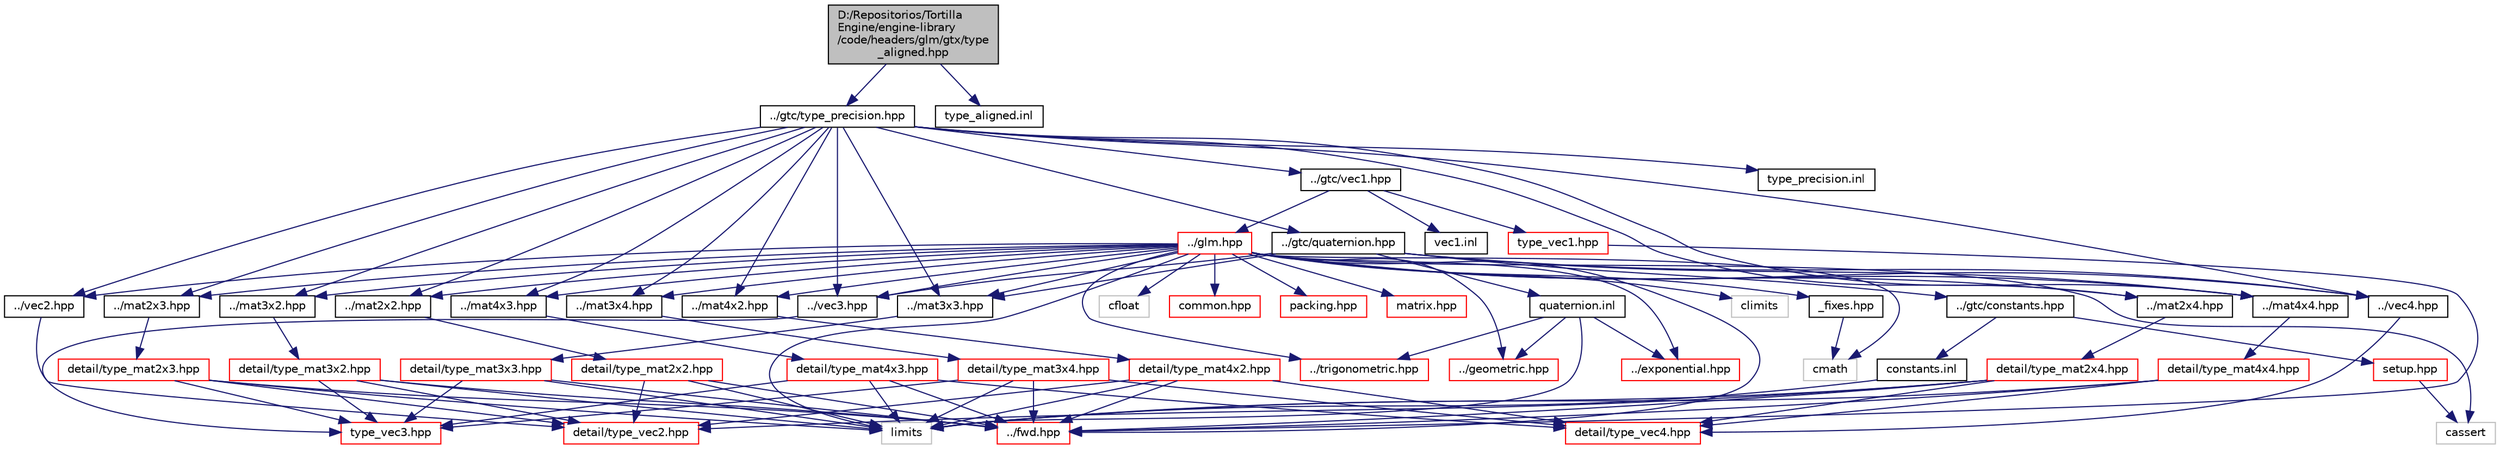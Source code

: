 digraph "D:/Repositorios/TortillaEngine/engine-library/code/headers/glm/gtx/type_aligned.hpp"
{
 // LATEX_PDF_SIZE
  edge [fontname="Helvetica",fontsize="10",labelfontname="Helvetica",labelfontsize="10"];
  node [fontname="Helvetica",fontsize="10",shape=record];
  Node1 [label="D:/Repositorios/Tortilla\lEngine/engine-library\l/code/headers/glm/gtx/type\l_aligned.hpp",height=0.2,width=0.4,color="black", fillcolor="grey75", style="filled", fontcolor="black",tooltip=" "];
  Node1 -> Node2 [color="midnightblue",fontsize="10",style="solid",fontname="Helvetica"];
  Node2 [label="../gtc/type_precision.hpp",height=0.2,width=0.4,color="black", fillcolor="white", style="filled",URL="$type__precision_8hpp.html",tooltip=" "];
  Node2 -> Node3 [color="midnightblue",fontsize="10",style="solid",fontname="Helvetica"];
  Node3 [label="../gtc/quaternion.hpp",height=0.2,width=0.4,color="black", fillcolor="white", style="filled",URL="$gtc_2quaternion_8hpp.html",tooltip=" "];
  Node3 -> Node4 [color="midnightblue",fontsize="10",style="solid",fontname="Helvetica"];
  Node4 [label="../mat3x3.hpp",height=0.2,width=0.4,color="black", fillcolor="white", style="filled",URL="$mat3x3_8hpp.html",tooltip=" "];
  Node4 -> Node5 [color="midnightblue",fontsize="10",style="solid",fontname="Helvetica"];
  Node5 [label="detail/type_mat3x3.hpp",height=0.2,width=0.4,color="red", fillcolor="white", style="filled",URL="$type__mat3x3_8hpp.html",tooltip=" "];
  Node5 -> Node6 [color="midnightblue",fontsize="10",style="solid",fontname="Helvetica"];
  Node6 [label="../fwd.hpp",height=0.2,width=0.4,color="red", fillcolor="white", style="filled",URL="$fwd_8hpp.html",tooltip=" "];
  Node5 -> Node16 [color="midnightblue",fontsize="10",style="solid",fontname="Helvetica"];
  Node16 [label="type_vec3.hpp",height=0.2,width=0.4,color="red", fillcolor="white", style="filled",URL="$type__vec3_8hpp.html",tooltip=" "];
  Node5 -> Node18 [color="midnightblue",fontsize="10",style="solid",fontname="Helvetica"];
  Node18 [label="limits",height=0.2,width=0.4,color="grey75", fillcolor="white", style="filled",tooltip=" "];
  Node3 -> Node49 [color="midnightblue",fontsize="10",style="solid",fontname="Helvetica"];
  Node49 [label="../mat4x4.hpp",height=0.2,width=0.4,color="black", fillcolor="white", style="filled",URL="$mat4x4_8hpp.html",tooltip=" "];
  Node49 -> Node50 [color="midnightblue",fontsize="10",style="solid",fontname="Helvetica"];
  Node50 [label="detail/type_mat4x4.hpp",height=0.2,width=0.4,color="red", fillcolor="white", style="filled",URL="$type__mat4x4_8hpp.html",tooltip=" "];
  Node50 -> Node6 [color="midnightblue",fontsize="10",style="solid",fontname="Helvetica"];
  Node50 -> Node26 [color="midnightblue",fontsize="10",style="solid",fontname="Helvetica"];
  Node26 [label="detail/type_vec4.hpp",height=0.2,width=0.4,color="red", fillcolor="white", style="filled",URL="$type__vec4_8hpp.html",tooltip=" "];
  Node50 -> Node18 [color="midnightblue",fontsize="10",style="solid",fontname="Helvetica"];
  Node3 -> Node24 [color="midnightblue",fontsize="10",style="solid",fontname="Helvetica"];
  Node24 [label="../vec3.hpp",height=0.2,width=0.4,color="black", fillcolor="white", style="filled",URL="$vec3_8hpp.html",tooltip=" "];
  Node24 -> Node16 [color="midnightblue",fontsize="10",style="solid",fontname="Helvetica"];
  Node3 -> Node25 [color="midnightblue",fontsize="10",style="solid",fontname="Helvetica"];
  Node25 [label="../vec4.hpp",height=0.2,width=0.4,color="black", fillcolor="white", style="filled",URL="$vec4_8hpp.html",tooltip=" "];
  Node25 -> Node26 [color="midnightblue",fontsize="10",style="solid",fontname="Helvetica"];
  Node3 -> Node67 [color="midnightblue",fontsize="10",style="solid",fontname="Helvetica"];
  Node67 [label="../gtc/constants.hpp",height=0.2,width=0.4,color="black", fillcolor="white", style="filled",URL="$constants_8hpp.html",tooltip=" "];
  Node67 -> Node8 [color="midnightblue",fontsize="10",style="solid",fontname="Helvetica"];
  Node8 [label="setup.hpp",height=0.2,width=0.4,color="red", fillcolor="white", style="filled",URL="$setup_8hpp.html",tooltip=" "];
  Node8 -> Node9 [color="midnightblue",fontsize="10",style="solid",fontname="Helvetica"];
  Node9 [label="cassert",height=0.2,width=0.4,color="grey75", fillcolor="white", style="filled",tooltip=" "];
  Node67 -> Node68 [color="midnightblue",fontsize="10",style="solid",fontname="Helvetica"];
  Node68 [label="constants.inl",height=0.2,width=0.4,color="black", fillcolor="white", style="filled",URL="$constants_8inl.html",tooltip=" "];
  Node68 -> Node18 [color="midnightblue",fontsize="10",style="solid",fontname="Helvetica"];
  Node3 -> Node69 [color="midnightblue",fontsize="10",style="solid",fontname="Helvetica"];
  Node69 [label="quaternion.inl",height=0.2,width=0.4,color="black", fillcolor="white", style="filled",URL="$gtc_2quaternion_8inl.html",tooltip=" "];
  Node69 -> Node70 [color="midnightblue",fontsize="10",style="solid",fontname="Helvetica"];
  Node70 [label="../trigonometric.hpp",height=0.2,width=0.4,color="red", fillcolor="white", style="filled",URL="$trigonometric_8hpp.html",tooltip=" "];
  Node69 -> Node53 [color="midnightblue",fontsize="10",style="solid",fontname="Helvetica"];
  Node53 [label="../geometric.hpp",height=0.2,width=0.4,color="red", fillcolor="white", style="filled",URL="$geometric_8hpp.html",tooltip=" "];
  Node69 -> Node73 [color="midnightblue",fontsize="10",style="solid",fontname="Helvetica"];
  Node73 [label="../exponential.hpp",height=0.2,width=0.4,color="red", fillcolor="white", style="filled",URL="$exponential_8hpp.html",tooltip=" "];
  Node69 -> Node18 [color="midnightblue",fontsize="10",style="solid",fontname="Helvetica"];
  Node2 -> Node74 [color="midnightblue",fontsize="10",style="solid",fontname="Helvetica"];
  Node74 [label="../gtc/vec1.hpp",height=0.2,width=0.4,color="black", fillcolor="white", style="filled",URL="$vec1_8hpp.html",tooltip=" "];
  Node74 -> Node75 [color="midnightblue",fontsize="10",style="solid",fontname="Helvetica"];
  Node75 [label="../glm.hpp",height=0.2,width=0.4,color="red", fillcolor="white", style="filled",URL="$glm_8hpp.html",tooltip=" "];
  Node75 -> Node65 [color="midnightblue",fontsize="10",style="solid",fontname="Helvetica"];
  Node65 [label="_fixes.hpp",height=0.2,width=0.4,color="black", fillcolor="white", style="filled",URL="$__fixes_8hpp.html",tooltip=" "];
  Node65 -> Node59 [color="midnightblue",fontsize="10",style="solid",fontname="Helvetica"];
  Node59 [label="cmath",height=0.2,width=0.4,color="grey75", fillcolor="white", style="filled",tooltip=" "];
  Node75 -> Node59 [color="midnightblue",fontsize="10",style="solid",fontname="Helvetica"];
  Node75 -> Node76 [color="midnightblue",fontsize="10",style="solid",fontname="Helvetica"];
  Node76 [label="climits",height=0.2,width=0.4,color="grey75", fillcolor="white", style="filled",tooltip=" "];
  Node75 -> Node77 [color="midnightblue",fontsize="10",style="solid",fontname="Helvetica"];
  Node77 [label="cfloat",height=0.2,width=0.4,color="grey75", fillcolor="white", style="filled",tooltip=" "];
  Node75 -> Node18 [color="midnightblue",fontsize="10",style="solid",fontname="Helvetica"];
  Node75 -> Node9 [color="midnightblue",fontsize="10",style="solid",fontname="Helvetica"];
  Node75 -> Node6 [color="midnightblue",fontsize="10",style="solid",fontname="Helvetica"];
  Node75 -> Node21 [color="midnightblue",fontsize="10",style="solid",fontname="Helvetica"];
  Node21 [label="../vec2.hpp",height=0.2,width=0.4,color="black", fillcolor="white", style="filled",URL="$vec2_8hpp.html",tooltip=" "];
  Node21 -> Node22 [color="midnightblue",fontsize="10",style="solid",fontname="Helvetica"];
  Node22 [label="detail/type_vec2.hpp",height=0.2,width=0.4,color="red", fillcolor="white", style="filled",URL="$type__vec2_8hpp.html",tooltip=" "];
  Node75 -> Node24 [color="midnightblue",fontsize="10",style="solid",fontname="Helvetica"];
  Node75 -> Node25 [color="midnightblue",fontsize="10",style="solid",fontname="Helvetica"];
  Node75 -> Node28 [color="midnightblue",fontsize="10",style="solid",fontname="Helvetica"];
  Node28 [label="../mat2x2.hpp",height=0.2,width=0.4,color="black", fillcolor="white", style="filled",URL="$mat2x2_8hpp.html",tooltip=" "];
  Node28 -> Node29 [color="midnightblue",fontsize="10",style="solid",fontname="Helvetica"];
  Node29 [label="detail/type_mat2x2.hpp",height=0.2,width=0.4,color="red", fillcolor="white", style="filled",URL="$type__mat2x2_8hpp.html",tooltip=" "];
  Node29 -> Node6 [color="midnightblue",fontsize="10",style="solid",fontname="Helvetica"];
  Node29 -> Node22 [color="midnightblue",fontsize="10",style="solid",fontname="Helvetica"];
  Node29 -> Node18 [color="midnightblue",fontsize="10",style="solid",fontname="Helvetica"];
  Node75 -> Node31 [color="midnightblue",fontsize="10",style="solid",fontname="Helvetica"];
  Node31 [label="../mat2x3.hpp",height=0.2,width=0.4,color="black", fillcolor="white", style="filled",URL="$mat2x3_8hpp.html",tooltip=" "];
  Node31 -> Node32 [color="midnightblue",fontsize="10",style="solid",fontname="Helvetica"];
  Node32 [label="detail/type_mat2x3.hpp",height=0.2,width=0.4,color="red", fillcolor="white", style="filled",URL="$type__mat2x3_8hpp.html",tooltip=" "];
  Node32 -> Node6 [color="midnightblue",fontsize="10",style="solid",fontname="Helvetica"];
  Node32 -> Node22 [color="midnightblue",fontsize="10",style="solid",fontname="Helvetica"];
  Node32 -> Node16 [color="midnightblue",fontsize="10",style="solid",fontname="Helvetica"];
  Node32 -> Node18 [color="midnightblue",fontsize="10",style="solid",fontname="Helvetica"];
  Node75 -> Node34 [color="midnightblue",fontsize="10",style="solid",fontname="Helvetica"];
  Node34 [label="../mat2x4.hpp",height=0.2,width=0.4,color="black", fillcolor="white", style="filled",URL="$mat2x4_8hpp.html",tooltip=" "];
  Node34 -> Node35 [color="midnightblue",fontsize="10",style="solid",fontname="Helvetica"];
  Node35 [label="detail/type_mat2x4.hpp",height=0.2,width=0.4,color="red", fillcolor="white", style="filled",URL="$type__mat2x4_8hpp.html",tooltip=" "];
  Node35 -> Node6 [color="midnightblue",fontsize="10",style="solid",fontname="Helvetica"];
  Node35 -> Node22 [color="midnightblue",fontsize="10",style="solid",fontname="Helvetica"];
  Node35 -> Node26 [color="midnightblue",fontsize="10",style="solid",fontname="Helvetica"];
  Node35 -> Node18 [color="midnightblue",fontsize="10",style="solid",fontname="Helvetica"];
  Node75 -> Node37 [color="midnightblue",fontsize="10",style="solid",fontname="Helvetica"];
  Node37 [label="../mat3x2.hpp",height=0.2,width=0.4,color="black", fillcolor="white", style="filled",URL="$mat3x2_8hpp.html",tooltip=" "];
  Node37 -> Node38 [color="midnightblue",fontsize="10",style="solid",fontname="Helvetica"];
  Node38 [label="detail/type_mat3x2.hpp",height=0.2,width=0.4,color="red", fillcolor="white", style="filled",URL="$type__mat3x2_8hpp.html",tooltip=" "];
  Node38 -> Node6 [color="midnightblue",fontsize="10",style="solid",fontname="Helvetica"];
  Node38 -> Node22 [color="midnightblue",fontsize="10",style="solid",fontname="Helvetica"];
  Node38 -> Node16 [color="midnightblue",fontsize="10",style="solid",fontname="Helvetica"];
  Node38 -> Node18 [color="midnightblue",fontsize="10",style="solid",fontname="Helvetica"];
  Node75 -> Node4 [color="midnightblue",fontsize="10",style="solid",fontname="Helvetica"];
  Node75 -> Node40 [color="midnightblue",fontsize="10",style="solid",fontname="Helvetica"];
  Node40 [label="../mat3x4.hpp",height=0.2,width=0.4,color="black", fillcolor="white", style="filled",URL="$mat3x4_8hpp.html",tooltip=" "];
  Node40 -> Node41 [color="midnightblue",fontsize="10",style="solid",fontname="Helvetica"];
  Node41 [label="detail/type_mat3x4.hpp",height=0.2,width=0.4,color="red", fillcolor="white", style="filled",URL="$type__mat3x4_8hpp.html",tooltip=" "];
  Node41 -> Node6 [color="midnightblue",fontsize="10",style="solid",fontname="Helvetica"];
  Node41 -> Node16 [color="midnightblue",fontsize="10",style="solid",fontname="Helvetica"];
  Node41 -> Node26 [color="midnightblue",fontsize="10",style="solid",fontname="Helvetica"];
  Node41 -> Node18 [color="midnightblue",fontsize="10",style="solid",fontname="Helvetica"];
  Node75 -> Node43 [color="midnightblue",fontsize="10",style="solid",fontname="Helvetica"];
  Node43 [label="../mat4x2.hpp",height=0.2,width=0.4,color="black", fillcolor="white", style="filled",URL="$mat4x2_8hpp.html",tooltip=" "];
  Node43 -> Node44 [color="midnightblue",fontsize="10",style="solid",fontname="Helvetica"];
  Node44 [label="detail/type_mat4x2.hpp",height=0.2,width=0.4,color="red", fillcolor="white", style="filled",URL="$type__mat4x2_8hpp.html",tooltip=" "];
  Node44 -> Node6 [color="midnightblue",fontsize="10",style="solid",fontname="Helvetica"];
  Node44 -> Node22 [color="midnightblue",fontsize="10",style="solid",fontname="Helvetica"];
  Node44 -> Node26 [color="midnightblue",fontsize="10",style="solid",fontname="Helvetica"];
  Node44 -> Node18 [color="midnightblue",fontsize="10",style="solid",fontname="Helvetica"];
  Node75 -> Node46 [color="midnightblue",fontsize="10",style="solid",fontname="Helvetica"];
  Node46 [label="../mat4x3.hpp",height=0.2,width=0.4,color="black", fillcolor="white", style="filled",URL="$mat4x3_8hpp.html",tooltip=" "];
  Node46 -> Node47 [color="midnightblue",fontsize="10",style="solid",fontname="Helvetica"];
  Node47 [label="detail/type_mat4x3.hpp",height=0.2,width=0.4,color="red", fillcolor="white", style="filled",URL="$type__mat4x3_8hpp.html",tooltip=" "];
  Node47 -> Node6 [color="midnightblue",fontsize="10",style="solid",fontname="Helvetica"];
  Node47 -> Node16 [color="midnightblue",fontsize="10",style="solid",fontname="Helvetica"];
  Node47 -> Node26 [color="midnightblue",fontsize="10",style="solid",fontname="Helvetica"];
  Node47 -> Node18 [color="midnightblue",fontsize="10",style="solid",fontname="Helvetica"];
  Node75 -> Node49 [color="midnightblue",fontsize="10",style="solid",fontname="Helvetica"];
  Node75 -> Node70 [color="midnightblue",fontsize="10",style="solid",fontname="Helvetica"];
  Node75 -> Node73 [color="midnightblue",fontsize="10",style="solid",fontname="Helvetica"];
  Node75 -> Node78 [color="midnightblue",fontsize="10",style="solid",fontname="Helvetica"];
  Node78 [label="common.hpp",height=0.2,width=0.4,color="red", fillcolor="white", style="filled",URL="$common_8hpp.html",tooltip=" "];
  Node75 -> Node79 [color="midnightblue",fontsize="10",style="solid",fontname="Helvetica"];
  Node79 [label="packing.hpp",height=0.2,width=0.4,color="red", fillcolor="white", style="filled",URL="$packing_8hpp.html",tooltip=" "];
  Node75 -> Node53 [color="midnightblue",fontsize="10",style="solid",fontname="Helvetica"];
  Node75 -> Node84 [color="midnightblue",fontsize="10",style="solid",fontname="Helvetica"];
  Node84 [label="matrix.hpp",height=0.2,width=0.4,color="red", fillcolor="white", style="filled",URL="$matrix_8hpp.html",tooltip=" "];
  Node74 -> Node57 [color="midnightblue",fontsize="10",style="solid",fontname="Helvetica"];
  Node57 [label="type_vec1.hpp",height=0.2,width=0.4,color="red", fillcolor="white", style="filled",URL="$type__vec1_8hpp.html",tooltip=" "];
  Node57 -> Node6 [color="midnightblue",fontsize="10",style="solid",fontname="Helvetica"];
  Node74 -> Node89 [color="midnightblue",fontsize="10",style="solid",fontname="Helvetica"];
  Node89 [label="vec1.inl",height=0.2,width=0.4,color="black", fillcolor="white", style="filled",URL="$vec1_8inl.html",tooltip=" "];
  Node2 -> Node21 [color="midnightblue",fontsize="10",style="solid",fontname="Helvetica"];
  Node2 -> Node24 [color="midnightblue",fontsize="10",style="solid",fontname="Helvetica"];
  Node2 -> Node25 [color="midnightblue",fontsize="10",style="solid",fontname="Helvetica"];
  Node2 -> Node28 [color="midnightblue",fontsize="10",style="solid",fontname="Helvetica"];
  Node2 -> Node31 [color="midnightblue",fontsize="10",style="solid",fontname="Helvetica"];
  Node2 -> Node34 [color="midnightblue",fontsize="10",style="solid",fontname="Helvetica"];
  Node2 -> Node37 [color="midnightblue",fontsize="10",style="solid",fontname="Helvetica"];
  Node2 -> Node4 [color="midnightblue",fontsize="10",style="solid",fontname="Helvetica"];
  Node2 -> Node40 [color="midnightblue",fontsize="10",style="solid",fontname="Helvetica"];
  Node2 -> Node43 [color="midnightblue",fontsize="10",style="solid",fontname="Helvetica"];
  Node2 -> Node46 [color="midnightblue",fontsize="10",style="solid",fontname="Helvetica"];
  Node2 -> Node49 [color="midnightblue",fontsize="10",style="solid",fontname="Helvetica"];
  Node2 -> Node90 [color="midnightblue",fontsize="10",style="solid",fontname="Helvetica"];
  Node90 [label="type_precision.inl",height=0.2,width=0.4,color="black", fillcolor="white", style="filled",URL="$type__precision_8inl.html",tooltip=" "];
  Node1 -> Node91 [color="midnightblue",fontsize="10",style="solid",fontname="Helvetica"];
  Node91 [label="type_aligned.inl",height=0.2,width=0.4,color="black", fillcolor="white", style="filled",URL="$type__aligned_8inl.html",tooltip=" "];
}
